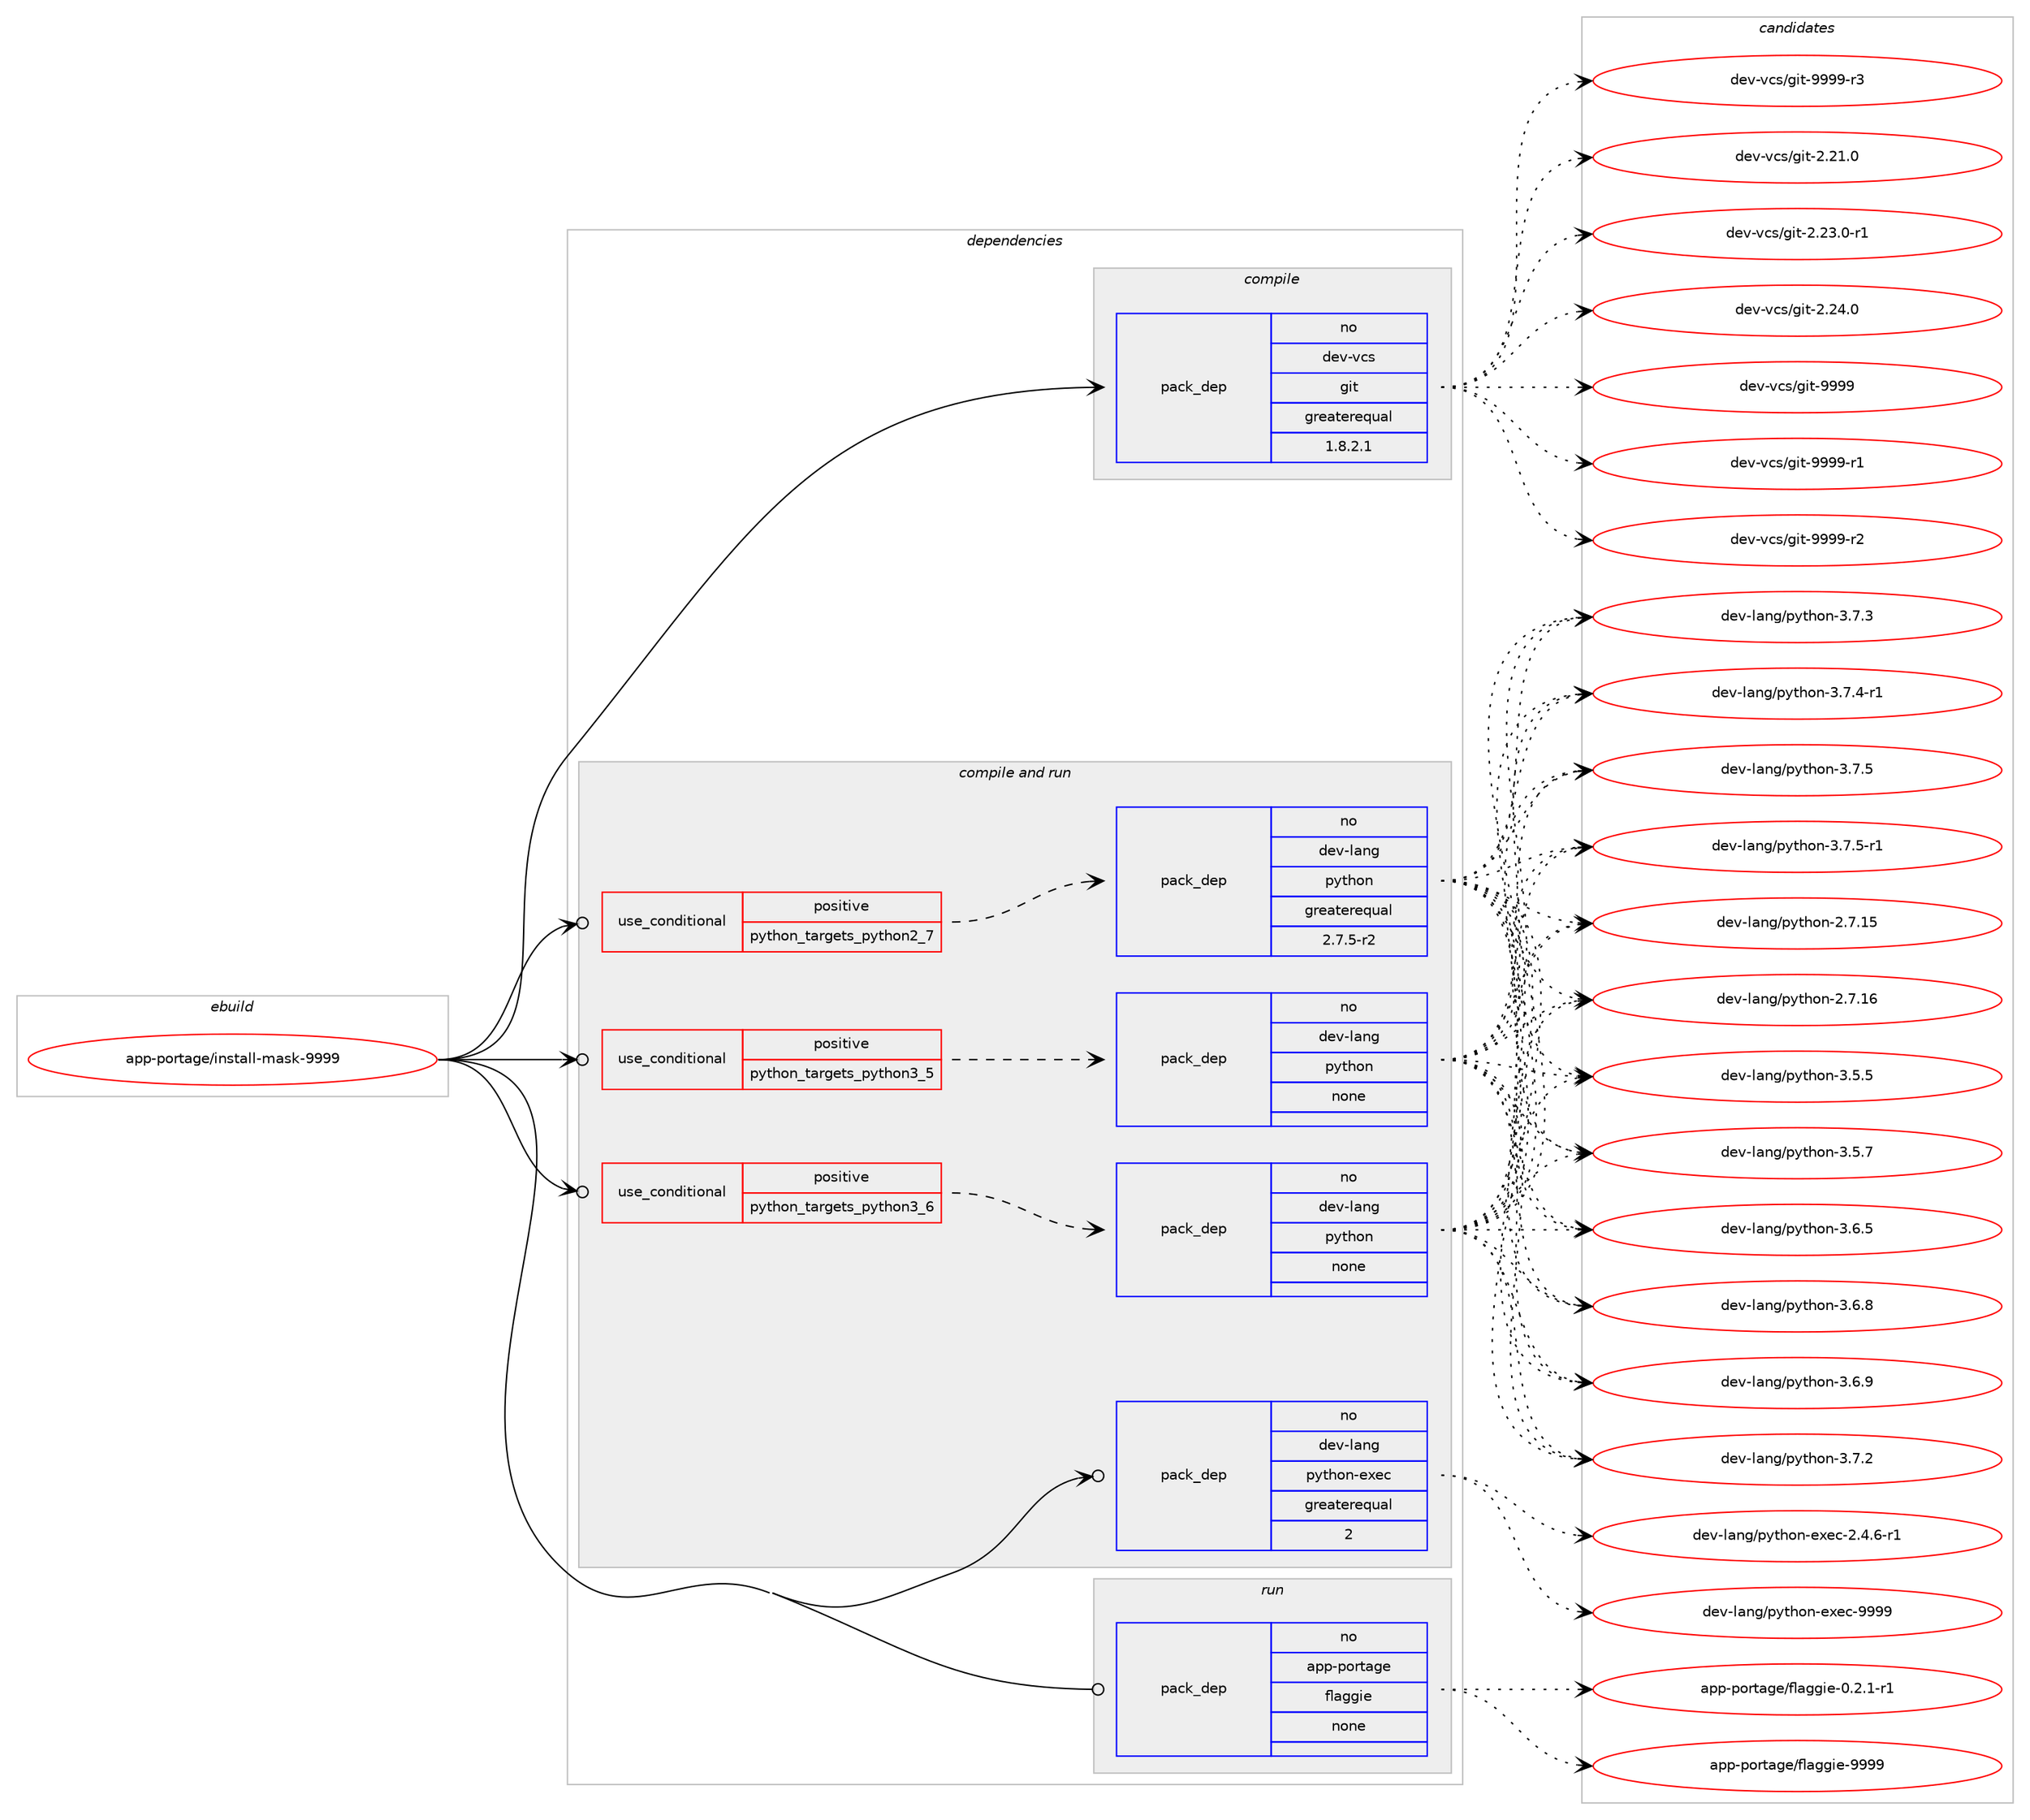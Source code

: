 digraph prolog {

# *************
# Graph options
# *************

newrank=true;
concentrate=true;
compound=true;
graph [rankdir=LR,fontname=Helvetica,fontsize=10,ranksep=1.5];#, ranksep=2.5, nodesep=0.2];
edge  [arrowhead=vee];
node  [fontname=Helvetica,fontsize=10];

# **********
# The ebuild
# **********

subgraph cluster_leftcol {
color=gray;
rank=same;
label=<<i>ebuild</i>>;
id [label="app-portage/install-mask-9999", color=red, width=4, href="../app-portage/install-mask-9999.svg"];
}

# ****************
# The dependencies
# ****************

subgraph cluster_midcol {
color=gray;
label=<<i>dependencies</i>>;
subgraph cluster_compile {
fillcolor="#eeeeee";
style=filled;
label=<<i>compile</i>>;
subgraph pack376186 {
dependency506063 [label=<<TABLE BORDER="0" CELLBORDER="1" CELLSPACING="0" CELLPADDING="4" WIDTH="220"><TR><TD ROWSPAN="6" CELLPADDING="30">pack_dep</TD></TR><TR><TD WIDTH="110">no</TD></TR><TR><TD>dev-vcs</TD></TR><TR><TD>git</TD></TR><TR><TD>greaterequal</TD></TR><TR><TD>1.8.2.1</TD></TR></TABLE>>, shape=none, color=blue];
}
id:e -> dependency506063:w [weight=20,style="solid",arrowhead="vee"];
}
subgraph cluster_compileandrun {
fillcolor="#eeeeee";
style=filled;
label=<<i>compile and run</i>>;
subgraph cond120741 {
dependency506064 [label=<<TABLE BORDER="0" CELLBORDER="1" CELLSPACING="0" CELLPADDING="4"><TR><TD ROWSPAN="3" CELLPADDING="10">use_conditional</TD></TR><TR><TD>positive</TD></TR><TR><TD>python_targets_python2_7</TD></TR></TABLE>>, shape=none, color=red];
subgraph pack376187 {
dependency506065 [label=<<TABLE BORDER="0" CELLBORDER="1" CELLSPACING="0" CELLPADDING="4" WIDTH="220"><TR><TD ROWSPAN="6" CELLPADDING="30">pack_dep</TD></TR><TR><TD WIDTH="110">no</TD></TR><TR><TD>dev-lang</TD></TR><TR><TD>python</TD></TR><TR><TD>greaterequal</TD></TR><TR><TD>2.7.5-r2</TD></TR></TABLE>>, shape=none, color=blue];
}
dependency506064:e -> dependency506065:w [weight=20,style="dashed",arrowhead="vee"];
}
id:e -> dependency506064:w [weight=20,style="solid",arrowhead="odotvee"];
subgraph cond120742 {
dependency506066 [label=<<TABLE BORDER="0" CELLBORDER="1" CELLSPACING="0" CELLPADDING="4"><TR><TD ROWSPAN="3" CELLPADDING="10">use_conditional</TD></TR><TR><TD>positive</TD></TR><TR><TD>python_targets_python3_5</TD></TR></TABLE>>, shape=none, color=red];
subgraph pack376188 {
dependency506067 [label=<<TABLE BORDER="0" CELLBORDER="1" CELLSPACING="0" CELLPADDING="4" WIDTH="220"><TR><TD ROWSPAN="6" CELLPADDING="30">pack_dep</TD></TR><TR><TD WIDTH="110">no</TD></TR><TR><TD>dev-lang</TD></TR><TR><TD>python</TD></TR><TR><TD>none</TD></TR><TR><TD></TD></TR></TABLE>>, shape=none, color=blue];
}
dependency506066:e -> dependency506067:w [weight=20,style="dashed",arrowhead="vee"];
}
id:e -> dependency506066:w [weight=20,style="solid",arrowhead="odotvee"];
subgraph cond120743 {
dependency506068 [label=<<TABLE BORDER="0" CELLBORDER="1" CELLSPACING="0" CELLPADDING="4"><TR><TD ROWSPAN="3" CELLPADDING="10">use_conditional</TD></TR><TR><TD>positive</TD></TR><TR><TD>python_targets_python3_6</TD></TR></TABLE>>, shape=none, color=red];
subgraph pack376189 {
dependency506069 [label=<<TABLE BORDER="0" CELLBORDER="1" CELLSPACING="0" CELLPADDING="4" WIDTH="220"><TR><TD ROWSPAN="6" CELLPADDING="30">pack_dep</TD></TR><TR><TD WIDTH="110">no</TD></TR><TR><TD>dev-lang</TD></TR><TR><TD>python</TD></TR><TR><TD>none</TD></TR><TR><TD></TD></TR></TABLE>>, shape=none, color=blue];
}
dependency506068:e -> dependency506069:w [weight=20,style="dashed",arrowhead="vee"];
}
id:e -> dependency506068:w [weight=20,style="solid",arrowhead="odotvee"];
subgraph pack376190 {
dependency506070 [label=<<TABLE BORDER="0" CELLBORDER="1" CELLSPACING="0" CELLPADDING="4" WIDTH="220"><TR><TD ROWSPAN="6" CELLPADDING="30">pack_dep</TD></TR><TR><TD WIDTH="110">no</TD></TR><TR><TD>dev-lang</TD></TR><TR><TD>python-exec</TD></TR><TR><TD>greaterequal</TD></TR><TR><TD>2</TD></TR></TABLE>>, shape=none, color=blue];
}
id:e -> dependency506070:w [weight=20,style="solid",arrowhead="odotvee"];
}
subgraph cluster_run {
fillcolor="#eeeeee";
style=filled;
label=<<i>run</i>>;
subgraph pack376191 {
dependency506071 [label=<<TABLE BORDER="0" CELLBORDER="1" CELLSPACING="0" CELLPADDING="4" WIDTH="220"><TR><TD ROWSPAN="6" CELLPADDING="30">pack_dep</TD></TR><TR><TD WIDTH="110">no</TD></TR><TR><TD>app-portage</TD></TR><TR><TD>flaggie</TD></TR><TR><TD>none</TD></TR><TR><TD></TD></TR></TABLE>>, shape=none, color=blue];
}
id:e -> dependency506071:w [weight=20,style="solid",arrowhead="odot"];
}
}

# **************
# The candidates
# **************

subgraph cluster_choices {
rank=same;
color=gray;
label=<<i>candidates</i>>;

subgraph choice376186 {
color=black;
nodesep=1;
choice10010111845118991154710310511645504650494648 [label="dev-vcs/git-2.21.0", color=red, width=4,href="../dev-vcs/git-2.21.0.svg"];
choice100101118451189911547103105116455046505146484511449 [label="dev-vcs/git-2.23.0-r1", color=red, width=4,href="../dev-vcs/git-2.23.0-r1.svg"];
choice10010111845118991154710310511645504650524648 [label="dev-vcs/git-2.24.0", color=red, width=4,href="../dev-vcs/git-2.24.0.svg"];
choice1001011184511899115471031051164557575757 [label="dev-vcs/git-9999", color=red, width=4,href="../dev-vcs/git-9999.svg"];
choice10010111845118991154710310511645575757574511449 [label="dev-vcs/git-9999-r1", color=red, width=4,href="../dev-vcs/git-9999-r1.svg"];
choice10010111845118991154710310511645575757574511450 [label="dev-vcs/git-9999-r2", color=red, width=4,href="../dev-vcs/git-9999-r2.svg"];
choice10010111845118991154710310511645575757574511451 [label="dev-vcs/git-9999-r3", color=red, width=4,href="../dev-vcs/git-9999-r3.svg"];
dependency506063:e -> choice10010111845118991154710310511645504650494648:w [style=dotted,weight="100"];
dependency506063:e -> choice100101118451189911547103105116455046505146484511449:w [style=dotted,weight="100"];
dependency506063:e -> choice10010111845118991154710310511645504650524648:w [style=dotted,weight="100"];
dependency506063:e -> choice1001011184511899115471031051164557575757:w [style=dotted,weight="100"];
dependency506063:e -> choice10010111845118991154710310511645575757574511449:w [style=dotted,weight="100"];
dependency506063:e -> choice10010111845118991154710310511645575757574511450:w [style=dotted,weight="100"];
dependency506063:e -> choice10010111845118991154710310511645575757574511451:w [style=dotted,weight="100"];
}
subgraph choice376187 {
color=black;
nodesep=1;
choice10010111845108971101034711212111610411111045504655464953 [label="dev-lang/python-2.7.15", color=red, width=4,href="../dev-lang/python-2.7.15.svg"];
choice10010111845108971101034711212111610411111045504655464954 [label="dev-lang/python-2.7.16", color=red, width=4,href="../dev-lang/python-2.7.16.svg"];
choice100101118451089711010347112121116104111110455146534653 [label="dev-lang/python-3.5.5", color=red, width=4,href="../dev-lang/python-3.5.5.svg"];
choice100101118451089711010347112121116104111110455146534655 [label="dev-lang/python-3.5.7", color=red, width=4,href="../dev-lang/python-3.5.7.svg"];
choice100101118451089711010347112121116104111110455146544653 [label="dev-lang/python-3.6.5", color=red, width=4,href="../dev-lang/python-3.6.5.svg"];
choice100101118451089711010347112121116104111110455146544656 [label="dev-lang/python-3.6.8", color=red, width=4,href="../dev-lang/python-3.6.8.svg"];
choice100101118451089711010347112121116104111110455146544657 [label="dev-lang/python-3.6.9", color=red, width=4,href="../dev-lang/python-3.6.9.svg"];
choice100101118451089711010347112121116104111110455146554650 [label="dev-lang/python-3.7.2", color=red, width=4,href="../dev-lang/python-3.7.2.svg"];
choice100101118451089711010347112121116104111110455146554651 [label="dev-lang/python-3.7.3", color=red, width=4,href="../dev-lang/python-3.7.3.svg"];
choice1001011184510897110103471121211161041111104551465546524511449 [label="dev-lang/python-3.7.4-r1", color=red, width=4,href="../dev-lang/python-3.7.4-r1.svg"];
choice100101118451089711010347112121116104111110455146554653 [label="dev-lang/python-3.7.5", color=red, width=4,href="../dev-lang/python-3.7.5.svg"];
choice1001011184510897110103471121211161041111104551465546534511449 [label="dev-lang/python-3.7.5-r1", color=red, width=4,href="../dev-lang/python-3.7.5-r1.svg"];
dependency506065:e -> choice10010111845108971101034711212111610411111045504655464953:w [style=dotted,weight="100"];
dependency506065:e -> choice10010111845108971101034711212111610411111045504655464954:w [style=dotted,weight="100"];
dependency506065:e -> choice100101118451089711010347112121116104111110455146534653:w [style=dotted,weight="100"];
dependency506065:e -> choice100101118451089711010347112121116104111110455146534655:w [style=dotted,weight="100"];
dependency506065:e -> choice100101118451089711010347112121116104111110455146544653:w [style=dotted,weight="100"];
dependency506065:e -> choice100101118451089711010347112121116104111110455146544656:w [style=dotted,weight="100"];
dependency506065:e -> choice100101118451089711010347112121116104111110455146544657:w [style=dotted,weight="100"];
dependency506065:e -> choice100101118451089711010347112121116104111110455146554650:w [style=dotted,weight="100"];
dependency506065:e -> choice100101118451089711010347112121116104111110455146554651:w [style=dotted,weight="100"];
dependency506065:e -> choice1001011184510897110103471121211161041111104551465546524511449:w [style=dotted,weight="100"];
dependency506065:e -> choice100101118451089711010347112121116104111110455146554653:w [style=dotted,weight="100"];
dependency506065:e -> choice1001011184510897110103471121211161041111104551465546534511449:w [style=dotted,weight="100"];
}
subgraph choice376188 {
color=black;
nodesep=1;
choice10010111845108971101034711212111610411111045504655464953 [label="dev-lang/python-2.7.15", color=red, width=4,href="../dev-lang/python-2.7.15.svg"];
choice10010111845108971101034711212111610411111045504655464954 [label="dev-lang/python-2.7.16", color=red, width=4,href="../dev-lang/python-2.7.16.svg"];
choice100101118451089711010347112121116104111110455146534653 [label="dev-lang/python-3.5.5", color=red, width=4,href="../dev-lang/python-3.5.5.svg"];
choice100101118451089711010347112121116104111110455146534655 [label="dev-lang/python-3.5.7", color=red, width=4,href="../dev-lang/python-3.5.7.svg"];
choice100101118451089711010347112121116104111110455146544653 [label="dev-lang/python-3.6.5", color=red, width=4,href="../dev-lang/python-3.6.5.svg"];
choice100101118451089711010347112121116104111110455146544656 [label="dev-lang/python-3.6.8", color=red, width=4,href="../dev-lang/python-3.6.8.svg"];
choice100101118451089711010347112121116104111110455146544657 [label="dev-lang/python-3.6.9", color=red, width=4,href="../dev-lang/python-3.6.9.svg"];
choice100101118451089711010347112121116104111110455146554650 [label="dev-lang/python-3.7.2", color=red, width=4,href="../dev-lang/python-3.7.2.svg"];
choice100101118451089711010347112121116104111110455146554651 [label="dev-lang/python-3.7.3", color=red, width=4,href="../dev-lang/python-3.7.3.svg"];
choice1001011184510897110103471121211161041111104551465546524511449 [label="dev-lang/python-3.7.4-r1", color=red, width=4,href="../dev-lang/python-3.7.4-r1.svg"];
choice100101118451089711010347112121116104111110455146554653 [label="dev-lang/python-3.7.5", color=red, width=4,href="../dev-lang/python-3.7.5.svg"];
choice1001011184510897110103471121211161041111104551465546534511449 [label="dev-lang/python-3.7.5-r1", color=red, width=4,href="../dev-lang/python-3.7.5-r1.svg"];
dependency506067:e -> choice10010111845108971101034711212111610411111045504655464953:w [style=dotted,weight="100"];
dependency506067:e -> choice10010111845108971101034711212111610411111045504655464954:w [style=dotted,weight="100"];
dependency506067:e -> choice100101118451089711010347112121116104111110455146534653:w [style=dotted,weight="100"];
dependency506067:e -> choice100101118451089711010347112121116104111110455146534655:w [style=dotted,weight="100"];
dependency506067:e -> choice100101118451089711010347112121116104111110455146544653:w [style=dotted,weight="100"];
dependency506067:e -> choice100101118451089711010347112121116104111110455146544656:w [style=dotted,weight="100"];
dependency506067:e -> choice100101118451089711010347112121116104111110455146544657:w [style=dotted,weight="100"];
dependency506067:e -> choice100101118451089711010347112121116104111110455146554650:w [style=dotted,weight="100"];
dependency506067:e -> choice100101118451089711010347112121116104111110455146554651:w [style=dotted,weight="100"];
dependency506067:e -> choice1001011184510897110103471121211161041111104551465546524511449:w [style=dotted,weight="100"];
dependency506067:e -> choice100101118451089711010347112121116104111110455146554653:w [style=dotted,weight="100"];
dependency506067:e -> choice1001011184510897110103471121211161041111104551465546534511449:w [style=dotted,weight="100"];
}
subgraph choice376189 {
color=black;
nodesep=1;
choice10010111845108971101034711212111610411111045504655464953 [label="dev-lang/python-2.7.15", color=red, width=4,href="../dev-lang/python-2.7.15.svg"];
choice10010111845108971101034711212111610411111045504655464954 [label="dev-lang/python-2.7.16", color=red, width=4,href="../dev-lang/python-2.7.16.svg"];
choice100101118451089711010347112121116104111110455146534653 [label="dev-lang/python-3.5.5", color=red, width=4,href="../dev-lang/python-3.5.5.svg"];
choice100101118451089711010347112121116104111110455146534655 [label="dev-lang/python-3.5.7", color=red, width=4,href="../dev-lang/python-3.5.7.svg"];
choice100101118451089711010347112121116104111110455146544653 [label="dev-lang/python-3.6.5", color=red, width=4,href="../dev-lang/python-3.6.5.svg"];
choice100101118451089711010347112121116104111110455146544656 [label="dev-lang/python-3.6.8", color=red, width=4,href="../dev-lang/python-3.6.8.svg"];
choice100101118451089711010347112121116104111110455146544657 [label="dev-lang/python-3.6.9", color=red, width=4,href="../dev-lang/python-3.6.9.svg"];
choice100101118451089711010347112121116104111110455146554650 [label="dev-lang/python-3.7.2", color=red, width=4,href="../dev-lang/python-3.7.2.svg"];
choice100101118451089711010347112121116104111110455146554651 [label="dev-lang/python-3.7.3", color=red, width=4,href="../dev-lang/python-3.7.3.svg"];
choice1001011184510897110103471121211161041111104551465546524511449 [label="dev-lang/python-3.7.4-r1", color=red, width=4,href="../dev-lang/python-3.7.4-r1.svg"];
choice100101118451089711010347112121116104111110455146554653 [label="dev-lang/python-3.7.5", color=red, width=4,href="../dev-lang/python-3.7.5.svg"];
choice1001011184510897110103471121211161041111104551465546534511449 [label="dev-lang/python-3.7.5-r1", color=red, width=4,href="../dev-lang/python-3.7.5-r1.svg"];
dependency506069:e -> choice10010111845108971101034711212111610411111045504655464953:w [style=dotted,weight="100"];
dependency506069:e -> choice10010111845108971101034711212111610411111045504655464954:w [style=dotted,weight="100"];
dependency506069:e -> choice100101118451089711010347112121116104111110455146534653:w [style=dotted,weight="100"];
dependency506069:e -> choice100101118451089711010347112121116104111110455146534655:w [style=dotted,weight="100"];
dependency506069:e -> choice100101118451089711010347112121116104111110455146544653:w [style=dotted,weight="100"];
dependency506069:e -> choice100101118451089711010347112121116104111110455146544656:w [style=dotted,weight="100"];
dependency506069:e -> choice100101118451089711010347112121116104111110455146544657:w [style=dotted,weight="100"];
dependency506069:e -> choice100101118451089711010347112121116104111110455146554650:w [style=dotted,weight="100"];
dependency506069:e -> choice100101118451089711010347112121116104111110455146554651:w [style=dotted,weight="100"];
dependency506069:e -> choice1001011184510897110103471121211161041111104551465546524511449:w [style=dotted,weight="100"];
dependency506069:e -> choice100101118451089711010347112121116104111110455146554653:w [style=dotted,weight="100"];
dependency506069:e -> choice1001011184510897110103471121211161041111104551465546534511449:w [style=dotted,weight="100"];
}
subgraph choice376190 {
color=black;
nodesep=1;
choice10010111845108971101034711212111610411111045101120101994550465246544511449 [label="dev-lang/python-exec-2.4.6-r1", color=red, width=4,href="../dev-lang/python-exec-2.4.6-r1.svg"];
choice10010111845108971101034711212111610411111045101120101994557575757 [label="dev-lang/python-exec-9999", color=red, width=4,href="../dev-lang/python-exec-9999.svg"];
dependency506070:e -> choice10010111845108971101034711212111610411111045101120101994550465246544511449:w [style=dotted,weight="100"];
dependency506070:e -> choice10010111845108971101034711212111610411111045101120101994557575757:w [style=dotted,weight="100"];
}
subgraph choice376191 {
color=black;
nodesep=1;
choice97112112451121111141169710310147102108971031031051014548465046494511449 [label="app-portage/flaggie-0.2.1-r1", color=red, width=4,href="../app-portage/flaggie-0.2.1-r1.svg"];
choice97112112451121111141169710310147102108971031031051014557575757 [label="app-portage/flaggie-9999", color=red, width=4,href="../app-portage/flaggie-9999.svg"];
dependency506071:e -> choice97112112451121111141169710310147102108971031031051014548465046494511449:w [style=dotted,weight="100"];
dependency506071:e -> choice97112112451121111141169710310147102108971031031051014557575757:w [style=dotted,weight="100"];
}
}

}
